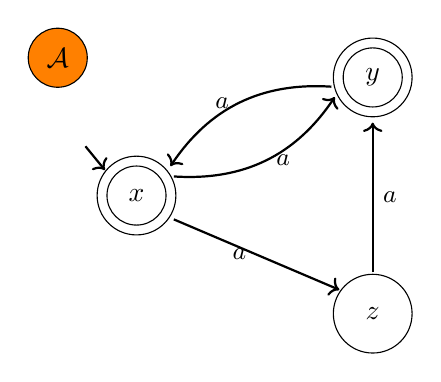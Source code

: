 \begin{tikzpicture}
[
  scale=0.5
]

\draw (2,8.5)[fill=orange] circle (0.75);
\draw (2,8.5) node {$\mathcal{A}$};

\draw (4,5) circle (1);
\draw (4,5) circle (0.75);
\draw (4,5) node {$x$};
\draw (10,8) circle (1);
\draw (10,8) circle (0.75);
\draw (10,8) node {$y$};
\draw (10,2) circle (1);
\draw (10,2) node {$z$};

\node (s) at (2.5,6.5) {};
\node (sx) at (3.4,5.4) {};

\node (x) at (4.7,5.5) {};
\node (y) at (9.2,7.75) {};

\node (xz) at (4.7,4.5) {};
\node (z) at (9.4,2.5) {};

\node (yz) at (10,7.1) {};
\node (zy) at (10,2.8) {};

\path[->,thick,every node/.style={font=\sffamily\small}]
(x) edge [bend right] node[right] {$a$} (y)
(y) edge [bend right] node[left] {$a$} (x)

(xz) edge node[left] {$a$} (z)

(zy) edge node[right] {$a$} (yz)

(s) edge (sx);

\end{tikzpicture}
